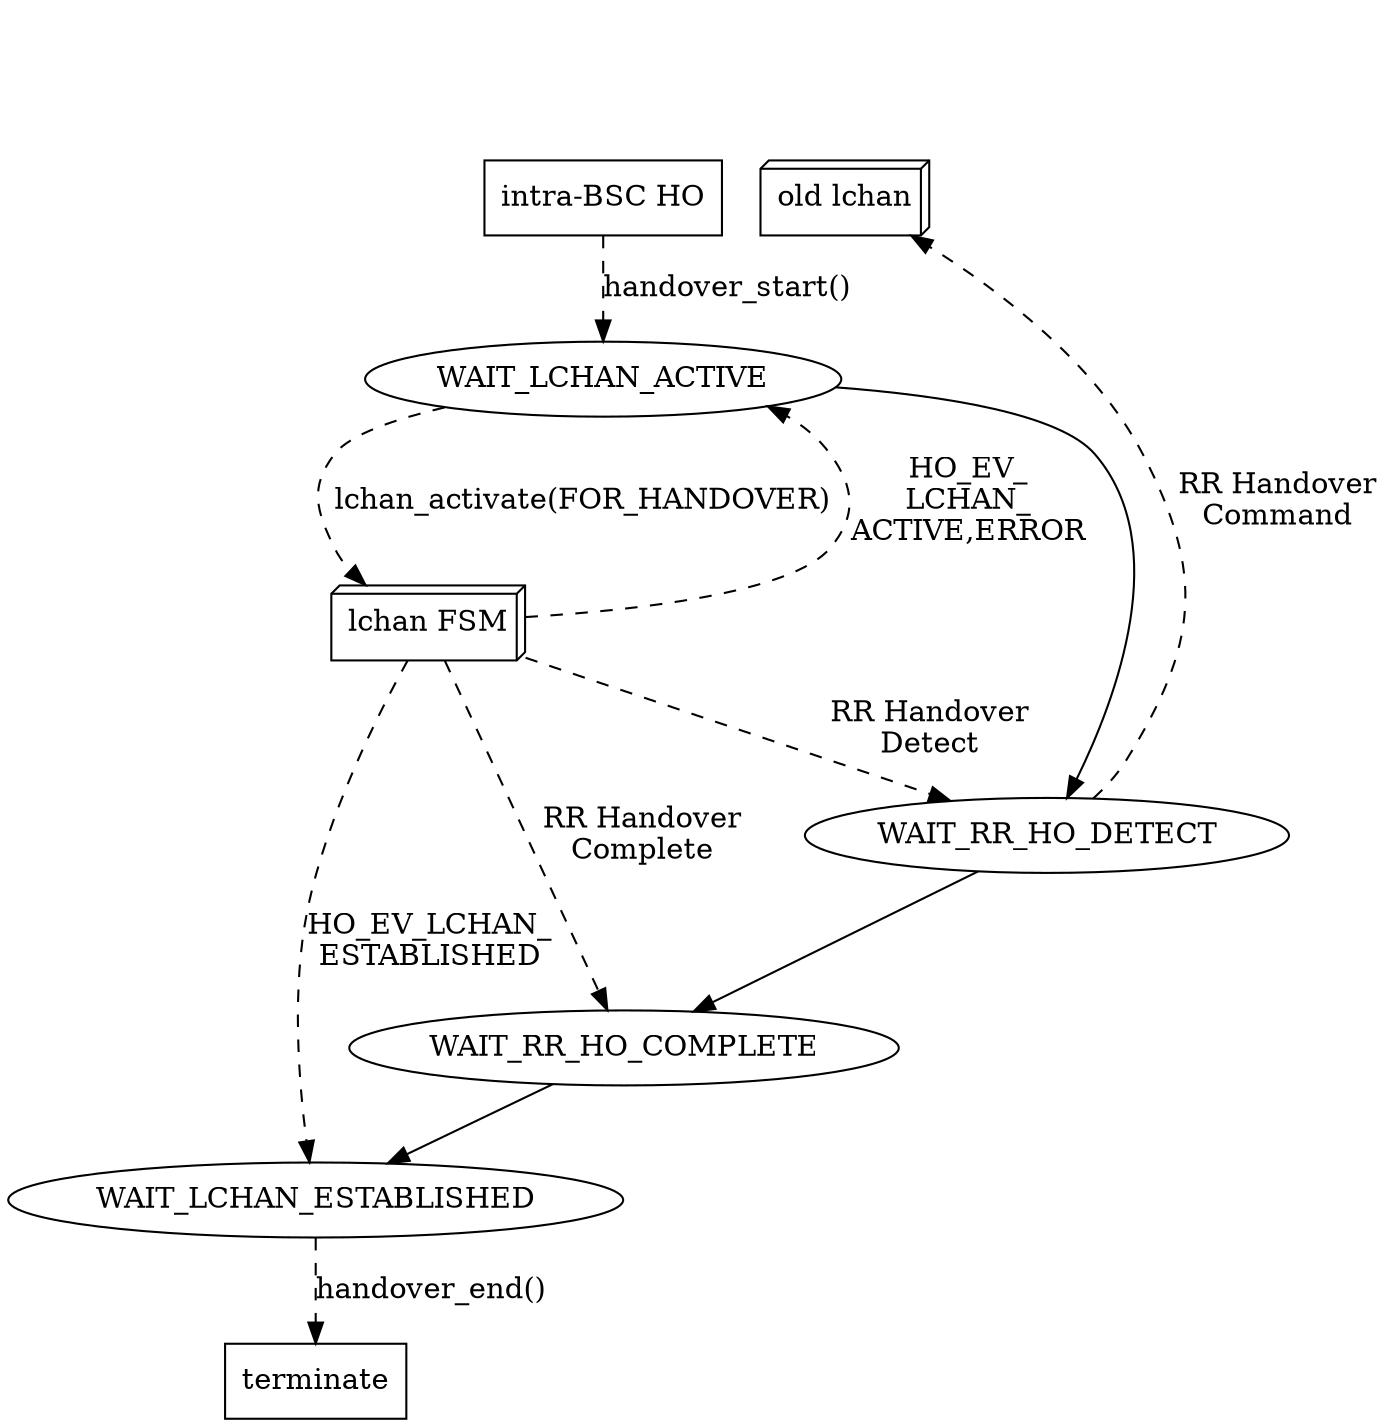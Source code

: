 digraph G {
rankdir=TB;

        lchan [label="lchan FSM",shape=box3d];
        intra [label="intra-BSC HO",shape=box];
        old_lchan [label="old lchan",shape=box3d];
        term [label="terminate",shape=box];

	invisible [style="invisible"]
	invisible -> intra [style=invisible,arrowhead=none]
	invisible -> old_lchan [style=invisible,arrowhead=none]

	intra -> WAIT_LCHAN_ACTIVE [label="handover_start()",style=dashed]
        WAIT_LCHAN_ACTIVE -> lchan [label="lchan_activate(FOR_HANDOVER)",style=dashed]
	lchan -> WAIT_LCHAN_ACTIVE [label="HO_EV_\nLCHAN_\nACTIVE,ERROR",style=dashed,constraint=false]
        WAIT_LCHAN_ACTIVE -> WAIT_RR_HO_DETECT
        WAIT_RR_HO_DETECT -> old_lchan [label="RR Handover\nCommand",style=dashed,constraint=false]
	
	lchan -> WAIT_RR_HO_DETECT [label="RR Handover\nDetect",style=dashed]
	WAIT_RR_HO_DETECT -> WAIT_RR_HO_COMPLETE

	lchan -> WAIT_RR_HO_COMPLETE [label="RR Handover\nComplete",style=dashed]
	WAIT_RR_HO_COMPLETE -> WAIT_LCHAN_ESTABLISHED
	lchan -> WAIT_LCHAN_ESTABLISHED [label="HO_EV_LCHAN_\nESTABLISHED",style=dashed]

	WAIT_LCHAN_ESTABLISHED -> term [label="handover_end()",style=dashed]
}

